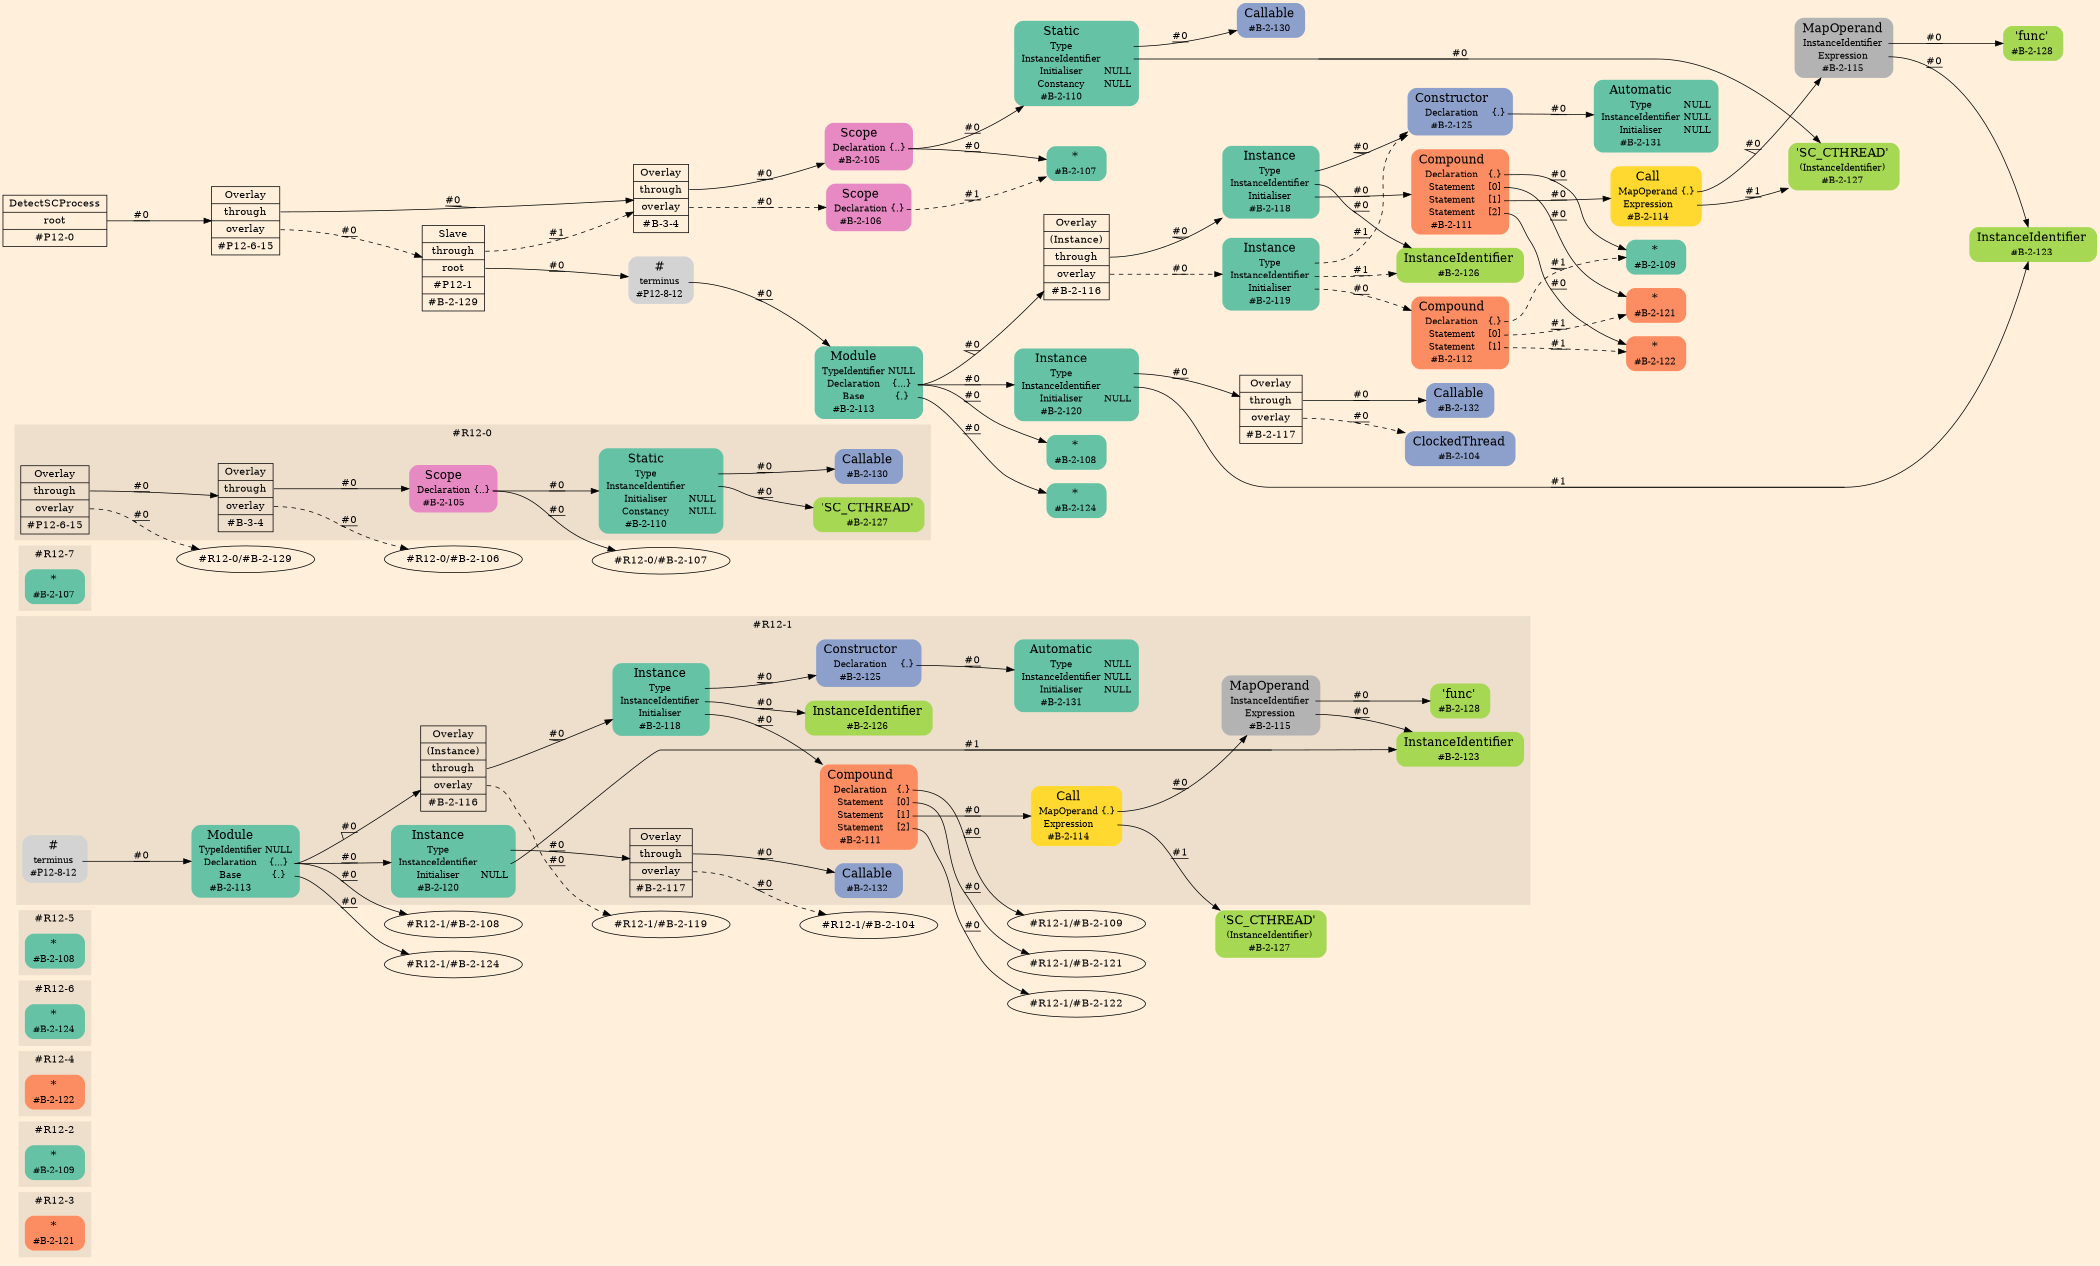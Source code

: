 digraph Inferno {
graph [
rankdir = "LR"
ranksep = 1.0
size = "14,20"
bgcolor = antiquewhite1
color = black
fontcolor = black
];
node [
];
subgraph "cluster#R12-3" {
label = "#R12-3"
style = "filled"
color = antiquewhite2
"#R12-3/#B-2-121" [
shape = "plaintext"
fillcolor = "/set28/2"
label = <<TABLE BORDER="0" CELLBORDER="0" CELLSPACING="0">
 <TR>
  <TD><FONT POINT-SIZE="16.0">*</FONT></TD>
  <TD></TD>
 </TR>
 <TR>
  <TD>#B-2-121</TD>
  <TD PORT="port0"></TD>
 </TR>
</TABLE>>
style = "rounded,filled"
fontsize = "12"
];
}
subgraph "cluster#R12-2" {
label = "#R12-2"
style = "filled"
color = antiquewhite2
"#R12-2/#B-2-109" [
shape = "plaintext"
fillcolor = "/set28/1"
label = <<TABLE BORDER="0" CELLBORDER="0" CELLSPACING="0">
 <TR>
  <TD><FONT POINT-SIZE="16.0">*</FONT></TD>
  <TD></TD>
 </TR>
 <TR>
  <TD>#B-2-109</TD>
  <TD PORT="port0"></TD>
 </TR>
</TABLE>>
style = "rounded,filled"
fontsize = "12"
];
}
subgraph "cluster#R12-4" {
label = "#R12-4"
style = "filled"
color = antiquewhite2
"#R12-4/#B-2-122" [
shape = "plaintext"
fillcolor = "/set28/2"
label = <<TABLE BORDER="0" CELLBORDER="0" CELLSPACING="0">
 <TR>
  <TD><FONT POINT-SIZE="16.0">*</FONT></TD>
  <TD></TD>
 </TR>
 <TR>
  <TD>#B-2-122</TD>
  <TD PORT="port0"></TD>
 </TR>
</TABLE>>
style = "rounded,filled"
fontsize = "12"
];
}
subgraph "cluster#R12-6" {
label = "#R12-6"
style = "filled"
color = antiquewhite2
"#R12-6/#B-2-124" [
shape = "plaintext"
fillcolor = "/set28/1"
label = <<TABLE BORDER="0" CELLBORDER="0" CELLSPACING="0">
 <TR>
  <TD><FONT POINT-SIZE="16.0">*</FONT></TD>
  <TD></TD>
 </TR>
 <TR>
  <TD>#B-2-124</TD>
  <TD PORT="port0"></TD>
 </TR>
</TABLE>>
style = "rounded,filled"
fontsize = "12"
];
}
subgraph "cluster#R12-5" {
label = "#R12-5"
style = "filled"
color = antiquewhite2
"#R12-5/#B-2-108" [
shape = "plaintext"
fillcolor = "/set28/1"
label = <<TABLE BORDER="0" CELLBORDER="0" CELLSPACING="0">
 <TR>
  <TD><FONT POINT-SIZE="16.0">*</FONT></TD>
  <TD></TD>
 </TR>
 <TR>
  <TD>#B-2-108</TD>
  <TD PORT="port0"></TD>
 </TR>
</TABLE>>
style = "rounded,filled"
fontsize = "12"
];
}
subgraph "cluster#R12-1" {
label = "#R12-1"
style = "filled"
color = antiquewhite2
"#R12-1/#B-2-132" [
shape = "plaintext"
fillcolor = "/set28/3"
label = <<TABLE BORDER="0" CELLBORDER="0" CELLSPACING="0">
 <TR>
  <TD><FONT POINT-SIZE="16.0">Callable</FONT></TD>
  <TD></TD>
 </TR>
 <TR>
  <TD>#B-2-132</TD>
  <TD PORT="port0"></TD>
 </TR>
</TABLE>>
style = "rounded,filled"
fontsize = "12"
];
"#R12-1/#B-2-117" [
shape = "record"
fillcolor = antiquewhite2
label = "<fixed> Overlay | <port0> through | <port1> overlay | <port2> #B-2-117"
style = "filled"
fontsize = "14"
color = black
fontcolor = black
];
"#R12-1/#B-2-120" [
shape = "plaintext"
fillcolor = "/set28/1"
label = <<TABLE BORDER="0" CELLBORDER="0" CELLSPACING="0">
 <TR>
  <TD><FONT POINT-SIZE="16.0">Instance</FONT></TD>
  <TD></TD>
 </TR>
 <TR>
  <TD>Type</TD>
  <TD PORT="port0"></TD>
 </TR>
 <TR>
  <TD>InstanceIdentifier</TD>
  <TD PORT="port1"></TD>
 </TR>
 <TR>
  <TD>Initialiser</TD>
  <TD PORT="port2">NULL</TD>
 </TR>
 <TR>
  <TD>#B-2-120</TD>
  <TD PORT="port3"></TD>
 </TR>
</TABLE>>
style = "rounded,filled"
fontsize = "12"
];
"#R12-1/#B-2-128" [
shape = "plaintext"
fillcolor = "/set28/5"
label = <<TABLE BORDER="0" CELLBORDER="0" CELLSPACING="0">
 <TR>
  <TD><FONT POINT-SIZE="16.0">'func'</FONT></TD>
  <TD></TD>
 </TR>
 <TR>
  <TD>#B-2-128</TD>
  <TD PORT="port0"></TD>
 </TR>
</TABLE>>
style = "rounded,filled"
fontsize = "12"
];
"#R12-1/#B-2-115" [
shape = "plaintext"
fillcolor = "/set28/8"
label = <<TABLE BORDER="0" CELLBORDER="0" CELLSPACING="0">
 <TR>
  <TD><FONT POINT-SIZE="16.0">MapOperand</FONT></TD>
  <TD></TD>
 </TR>
 <TR>
  <TD>InstanceIdentifier</TD>
  <TD PORT="port0"></TD>
 </TR>
 <TR>
  <TD>Expression</TD>
  <TD PORT="port1"></TD>
 </TR>
 <TR>
  <TD>#B-2-115</TD>
  <TD PORT="port2"></TD>
 </TR>
</TABLE>>
style = "rounded,filled"
fontsize = "12"
];
"#R12-1/#B-2-111" [
shape = "plaintext"
fillcolor = "/set28/2"
label = <<TABLE BORDER="0" CELLBORDER="0" CELLSPACING="0">
 <TR>
  <TD><FONT POINT-SIZE="16.0">Compound</FONT></TD>
  <TD></TD>
 </TR>
 <TR>
  <TD>Declaration</TD>
  <TD PORT="port0">{.}</TD>
 </TR>
 <TR>
  <TD>Statement</TD>
  <TD PORT="port1">[0]</TD>
 </TR>
 <TR>
  <TD>Statement</TD>
  <TD PORT="port2">[1]</TD>
 </TR>
 <TR>
  <TD>Statement</TD>
  <TD PORT="port3">[2]</TD>
 </TR>
 <TR>
  <TD>#B-2-111</TD>
  <TD PORT="port4"></TD>
 </TR>
</TABLE>>
style = "rounded,filled"
fontsize = "12"
];
"#R12-1/#B-2-123" [
shape = "plaintext"
fillcolor = "/set28/5"
label = <<TABLE BORDER="0" CELLBORDER="0" CELLSPACING="0">
 <TR>
  <TD><FONT POINT-SIZE="16.0">InstanceIdentifier</FONT></TD>
  <TD></TD>
 </TR>
 <TR>
  <TD>#B-2-123</TD>
  <TD PORT="port0"></TD>
 </TR>
</TABLE>>
style = "rounded,filled"
fontsize = "12"
];
"#R12-1/#B-2-113" [
shape = "plaintext"
fillcolor = "/set28/1"
label = <<TABLE BORDER="0" CELLBORDER="0" CELLSPACING="0">
 <TR>
  <TD><FONT POINT-SIZE="16.0">Module</FONT></TD>
  <TD></TD>
 </TR>
 <TR>
  <TD>TypeIdentifier</TD>
  <TD PORT="port0">NULL</TD>
 </TR>
 <TR>
  <TD>Declaration</TD>
  <TD PORT="port1">{...}</TD>
 </TR>
 <TR>
  <TD>Base</TD>
  <TD PORT="port2">{.}</TD>
 </TR>
 <TR>
  <TD>#B-2-113</TD>
  <TD PORT="port3"></TD>
 </TR>
</TABLE>>
style = "rounded,filled"
fontsize = "12"
];
"#R12-1/#P12-8-12" [
shape = "plaintext"
label = <<TABLE BORDER="0" CELLBORDER="0" CELLSPACING="0">
 <TR>
  <TD><FONT POINT-SIZE="16.0">#</FONT></TD>
  <TD></TD>
 </TR>
 <TR>
  <TD>terminus</TD>
  <TD PORT="port0"></TD>
 </TR>
 <TR>
  <TD>#P12-8-12</TD>
  <TD PORT="port1"></TD>
 </TR>
</TABLE>>
style = "rounded,filled"
fontsize = "12"
];
"#R12-1/#B-2-116" [
shape = "record"
fillcolor = antiquewhite2
label = "<fixed> Overlay | <port0> (Instance) | <port1> through | <port2> overlay | <port3> #B-2-116"
style = "filled"
fontsize = "14"
color = black
fontcolor = black
];
"#R12-1/#B-2-131" [
shape = "plaintext"
fillcolor = "/set28/1"
label = <<TABLE BORDER="0" CELLBORDER="0" CELLSPACING="0">
 <TR>
  <TD><FONT POINT-SIZE="16.0">Automatic</FONT></TD>
  <TD></TD>
 </TR>
 <TR>
  <TD>Type</TD>
  <TD PORT="port0">NULL</TD>
 </TR>
 <TR>
  <TD>InstanceIdentifier</TD>
  <TD PORT="port1">NULL</TD>
 </TR>
 <TR>
  <TD>Initialiser</TD>
  <TD PORT="port2">NULL</TD>
 </TR>
 <TR>
  <TD>#B-2-131</TD>
  <TD PORT="port3"></TD>
 </TR>
</TABLE>>
style = "rounded,filled"
fontsize = "12"
];
"#R12-1/#B-2-114" [
shape = "plaintext"
fillcolor = "/set28/6"
label = <<TABLE BORDER="0" CELLBORDER="0" CELLSPACING="0">
 <TR>
  <TD><FONT POINT-SIZE="16.0">Call</FONT></TD>
  <TD></TD>
 </TR>
 <TR>
  <TD>MapOperand</TD>
  <TD PORT="port0">{.}</TD>
 </TR>
 <TR>
  <TD>Expression</TD>
  <TD PORT="port1"></TD>
 </TR>
 <TR>
  <TD>#B-2-114</TD>
  <TD PORT="port2"></TD>
 </TR>
</TABLE>>
style = "rounded,filled"
fontsize = "12"
];
"#R12-1/#B-2-126" [
shape = "plaintext"
fillcolor = "/set28/5"
label = <<TABLE BORDER="0" CELLBORDER="0" CELLSPACING="0">
 <TR>
  <TD><FONT POINT-SIZE="16.0">InstanceIdentifier</FONT></TD>
  <TD></TD>
 </TR>
 <TR>
  <TD>#B-2-126</TD>
  <TD PORT="port0"></TD>
 </TR>
</TABLE>>
style = "rounded,filled"
fontsize = "12"
];
"#R12-1/#B-2-118" [
shape = "plaintext"
fillcolor = "/set28/1"
label = <<TABLE BORDER="0" CELLBORDER="0" CELLSPACING="0">
 <TR>
  <TD><FONT POINT-SIZE="16.0">Instance</FONT></TD>
  <TD></TD>
 </TR>
 <TR>
  <TD>Type</TD>
  <TD PORT="port0"></TD>
 </TR>
 <TR>
  <TD>InstanceIdentifier</TD>
  <TD PORT="port1"></TD>
 </TR>
 <TR>
  <TD>Initialiser</TD>
  <TD PORT="port2"></TD>
 </TR>
 <TR>
  <TD>#B-2-118</TD>
  <TD PORT="port3"></TD>
 </TR>
</TABLE>>
style = "rounded,filled"
fontsize = "12"
];
"#R12-1/#B-2-125" [
shape = "plaintext"
fillcolor = "/set28/3"
label = <<TABLE BORDER="0" CELLBORDER="0" CELLSPACING="0">
 <TR>
  <TD><FONT POINT-SIZE="16.0">Constructor</FONT></TD>
  <TD></TD>
 </TR>
 <TR>
  <TD>Declaration</TD>
  <TD PORT="port0">{.}</TD>
 </TR>
 <TR>
  <TD>#B-2-125</TD>
  <TD PORT="port1"></TD>
 </TR>
</TABLE>>
style = "rounded,filled"
fontsize = "12"
];
}
"#R12-1/#B-2-127" [
shape = "plaintext"
fillcolor = "/set28/5"
label = <<TABLE BORDER="0" CELLBORDER="0" CELLSPACING="0">
 <TR>
  <TD><FONT POINT-SIZE="16.0">'SC_CTHREAD'</FONT></TD>
  <TD></TD>
 </TR>
 <TR>
  <TD>(InstanceIdentifier)</TD>
  <TD PORT="port0"></TD>
 </TR>
 <TR>
  <TD>#B-2-127</TD>
  <TD PORT="port1"></TD>
 </TR>
</TABLE>>
style = "rounded,filled"
fontsize = "12"
];
"#R12-1/#B-2-117":port0 -> "#R12-1/#B-2-132" [style="solid"
label = "#0"
decorate = true
color = black
fontcolor = black
];
"#R12-1/#B-2-117":port1 -> "#R12-1/#B-2-104" [style="dashed"
label = "#0"
decorate = true
color = black
fontcolor = black
];
"#R12-1/#B-2-120":port0 -> "#R12-1/#B-2-117" [style="solid"
label = "#0"
decorate = true
color = black
fontcolor = black
];
"#R12-1/#B-2-120":port1 -> "#R12-1/#B-2-123" [style="solid"
label = "#1"
decorate = true
color = black
fontcolor = black
];
"#R12-1/#B-2-115":port0 -> "#R12-1/#B-2-128" [style="solid"
label = "#0"
decorate = true
color = black
fontcolor = black
];
"#R12-1/#B-2-115":port1 -> "#R12-1/#B-2-123" [style="solid"
label = "#0"
decorate = true
color = black
fontcolor = black
];
"#R12-1/#B-2-111":port0 -> "#R12-1/#B-2-109" [style="solid"
label = "#0"
decorate = true
color = black
fontcolor = black
];
"#R12-1/#B-2-111":port1 -> "#R12-1/#B-2-121" [style="solid"
label = "#0"
decorate = true
color = black
fontcolor = black
];
"#R12-1/#B-2-111":port2 -> "#R12-1/#B-2-114" [style="solid"
label = "#0"
decorate = true
color = black
fontcolor = black
];
"#R12-1/#B-2-111":port3 -> "#R12-1/#B-2-122" [style="solid"
label = "#0"
decorate = true
color = black
fontcolor = black
];
"#R12-1/#B-2-113":port1 -> "#R12-1/#B-2-116" [style="solid"
label = "#0"
decorate = true
color = black
fontcolor = black
];
"#R12-1/#B-2-113":port1 -> "#R12-1/#B-2-120" [style="solid"
label = "#0"
decorate = true
color = black
fontcolor = black
];
"#R12-1/#B-2-113":port1 -> "#R12-1/#B-2-108" [style="solid"
label = "#0"
decorate = true
color = black
fontcolor = black
];
"#R12-1/#B-2-113":port2 -> "#R12-1/#B-2-124" [style="solid"
label = "#0"
decorate = true
color = black
fontcolor = black
];
"#R12-1/#P12-8-12":port0 -> "#R12-1/#B-2-113" [style="solid"
label = "#0"
decorate = true
color = black
fontcolor = black
];
"#R12-1/#B-2-116":port1 -> "#R12-1/#B-2-118" [style="solid"
label = "#0"
decorate = true
color = black
fontcolor = black
];
"#R12-1/#B-2-116":port2 -> "#R12-1/#B-2-119" [style="dashed"
label = "#0"
decorate = true
color = black
fontcolor = black
];
"#R12-1/#B-2-114":port0 -> "#R12-1/#B-2-115" [style="solid"
label = "#0"
decorate = true
color = black
fontcolor = black
];
"#R12-1/#B-2-114":port1 -> "#R12-1/#B-2-127" [style="solid"
label = "#1"
decorate = true
color = black
fontcolor = black
];
"#R12-1/#B-2-118":port0 -> "#R12-1/#B-2-125" [style="solid"
label = "#0"
decorate = true
color = black
fontcolor = black
];
"#R12-1/#B-2-118":port1 -> "#R12-1/#B-2-126" [style="solid"
label = "#0"
decorate = true
color = black
fontcolor = black
];
"#R12-1/#B-2-118":port2 -> "#R12-1/#B-2-111" [style="solid"
label = "#0"
decorate = true
color = black
fontcolor = black
];
"#R12-1/#B-2-125":port0 -> "#R12-1/#B-2-131" [style="solid"
label = "#0"
decorate = true
color = black
fontcolor = black
];
subgraph "cluster#R12-7" {
label = "#R12-7"
style = "filled"
color = antiquewhite2
"#R12-7/#B-2-107" [
shape = "plaintext"
fillcolor = "/set28/1"
label = <<TABLE BORDER="0" CELLBORDER="0" CELLSPACING="0">
 <TR>
  <TD><FONT POINT-SIZE="16.0">*</FONT></TD>
  <TD></TD>
 </TR>
 <TR>
  <TD>#B-2-107</TD>
  <TD PORT="port0"></TD>
 </TR>
</TABLE>>
style = "rounded,filled"
fontsize = "12"
];
}
subgraph "cluster#R12-0" {
label = "#R12-0"
style = "filled"
color = antiquewhite2
"#R12-0/#B-2-130" [
shape = "plaintext"
fillcolor = "/set28/3"
label = <<TABLE BORDER="0" CELLBORDER="0" CELLSPACING="0">
 <TR>
  <TD><FONT POINT-SIZE="16.0">Callable</FONT></TD>
  <TD></TD>
 </TR>
 <TR>
  <TD>#B-2-130</TD>
  <TD PORT="port0"></TD>
 </TR>
</TABLE>>
style = "rounded,filled"
fontsize = "12"
];
"#R12-0/#B-2-110" [
shape = "plaintext"
fillcolor = "/set28/1"
label = <<TABLE BORDER="0" CELLBORDER="0" CELLSPACING="0">
 <TR>
  <TD><FONT POINT-SIZE="16.0">Static</FONT></TD>
  <TD></TD>
 </TR>
 <TR>
  <TD>Type</TD>
  <TD PORT="port0"></TD>
 </TR>
 <TR>
  <TD>InstanceIdentifier</TD>
  <TD PORT="port1"></TD>
 </TR>
 <TR>
  <TD>Initialiser</TD>
  <TD PORT="port2">NULL</TD>
 </TR>
 <TR>
  <TD>Constancy</TD>
  <TD PORT="port3">NULL</TD>
 </TR>
 <TR>
  <TD>#B-2-110</TD>
  <TD PORT="port4"></TD>
 </TR>
</TABLE>>
style = "rounded,filled"
fontsize = "12"
];
"#R12-0/#B-2-127" [
shape = "plaintext"
fillcolor = "/set28/5"
label = <<TABLE BORDER="0" CELLBORDER="0" CELLSPACING="0">
 <TR>
  <TD><FONT POINT-SIZE="16.0">'SC_CTHREAD'</FONT></TD>
  <TD></TD>
 </TR>
 <TR>
  <TD>#B-2-127</TD>
  <TD PORT="port0"></TD>
 </TR>
</TABLE>>
style = "rounded,filled"
fontsize = "12"
];
"#R12-0/#B-2-105" [
shape = "plaintext"
fillcolor = "/set28/4"
label = <<TABLE BORDER="0" CELLBORDER="0" CELLSPACING="0">
 <TR>
  <TD><FONT POINT-SIZE="16.0">Scope</FONT></TD>
  <TD></TD>
 </TR>
 <TR>
  <TD>Declaration</TD>
  <TD PORT="port0">{..}</TD>
 </TR>
 <TR>
  <TD>#B-2-105</TD>
  <TD PORT="port1"></TD>
 </TR>
</TABLE>>
style = "rounded,filled"
fontsize = "12"
];
"#R12-0/#P12-6-15" [
shape = "record"
fillcolor = antiquewhite2
label = "<fixed> Overlay | <port0> through | <port1> overlay | <port2> #P12-6-15"
style = "filled"
fontsize = "14"
color = black
fontcolor = black
];
"#R12-0/#B-3-4" [
shape = "record"
fillcolor = antiquewhite2
label = "<fixed> Overlay | <port0> through | <port1> overlay | <port2> #B-3-4"
style = "filled"
fontsize = "14"
color = black
fontcolor = black
];
}
"#R12-0/#B-2-110":port0 -> "#R12-0/#B-2-130" [style="solid"
label = "#0"
decorate = true
color = black
fontcolor = black
];
"#R12-0/#B-2-110":port1 -> "#R12-0/#B-2-127" [style="solid"
label = "#0"
decorate = true
color = black
fontcolor = black
];
"#R12-0/#B-2-105":port0 -> "#R12-0/#B-2-107" [style="solid"
label = "#0"
decorate = true
color = black
fontcolor = black
];
"#R12-0/#B-2-105":port0 -> "#R12-0/#B-2-110" [style="solid"
label = "#0"
decorate = true
color = black
fontcolor = black
];
"#R12-0/#P12-6-15":port0 -> "#R12-0/#B-3-4" [style="solid"
label = "#0"
decorate = true
color = black
fontcolor = black
];
"#R12-0/#P12-6-15":port1 -> "#R12-0/#B-2-129" [style="dashed"
label = "#0"
decorate = true
color = black
fontcolor = black
];
"#R12-0/#B-3-4":port0 -> "#R12-0/#B-2-105" [style="solid"
label = "#0"
decorate = true
color = black
fontcolor = black
];
"#R12-0/#B-3-4":port1 -> "#R12-0/#B-2-106" [style="dashed"
label = "#0"
decorate = true
color = black
fontcolor = black
];
"CR#P12-0" [
shape = "record"
fillcolor = antiquewhite1
label = "<fixed> DetectSCProcess | <port0> root | <port1> #P12-0"
style = "filled"
fontsize = "14"
color = black
fontcolor = black
];
"#P12-6-15" [
shape = "record"
fillcolor = antiquewhite1
label = "<fixed> Overlay | <port0> through | <port1> overlay | <port2> #P12-6-15"
style = "filled"
fontsize = "14"
color = black
fontcolor = black
];
"#B-3-4" [
shape = "record"
fillcolor = antiquewhite1
label = "<fixed> Overlay | <port0> through | <port1> overlay | <port2> #B-3-4"
style = "filled"
fontsize = "14"
color = black
fontcolor = black
];
"#B-2-105" [
shape = "plaintext"
fillcolor = "/set28/4"
label = <<TABLE BORDER="0" CELLBORDER="0" CELLSPACING="0">
 <TR>
  <TD><FONT POINT-SIZE="16.0">Scope</FONT></TD>
  <TD></TD>
 </TR>
 <TR>
  <TD>Declaration</TD>
  <TD PORT="port0">{..}</TD>
 </TR>
 <TR>
  <TD>#B-2-105</TD>
  <TD PORT="port1"></TD>
 </TR>
</TABLE>>
style = "rounded,filled"
fontsize = "12"
];
"#B-2-107" [
shape = "plaintext"
fillcolor = "/set28/1"
label = <<TABLE BORDER="0" CELLBORDER="0" CELLSPACING="0">
 <TR>
  <TD><FONT POINT-SIZE="16.0">*</FONT></TD>
  <TD></TD>
 </TR>
 <TR>
  <TD>#B-2-107</TD>
  <TD PORT="port0"></TD>
 </TR>
</TABLE>>
style = "rounded,filled"
fontsize = "12"
];
"#B-2-110" [
shape = "plaintext"
fillcolor = "/set28/1"
label = <<TABLE BORDER="0" CELLBORDER="0" CELLSPACING="0">
 <TR>
  <TD><FONT POINT-SIZE="16.0">Static</FONT></TD>
  <TD></TD>
 </TR>
 <TR>
  <TD>Type</TD>
  <TD PORT="port0"></TD>
 </TR>
 <TR>
  <TD>InstanceIdentifier</TD>
  <TD PORT="port1"></TD>
 </TR>
 <TR>
  <TD>Initialiser</TD>
  <TD PORT="port2">NULL</TD>
 </TR>
 <TR>
  <TD>Constancy</TD>
  <TD PORT="port3">NULL</TD>
 </TR>
 <TR>
  <TD>#B-2-110</TD>
  <TD PORT="port4"></TD>
 </TR>
</TABLE>>
style = "rounded,filled"
fontsize = "12"
];
"#B-2-130" [
shape = "plaintext"
fillcolor = "/set28/3"
label = <<TABLE BORDER="0" CELLBORDER="0" CELLSPACING="0">
 <TR>
  <TD><FONT POINT-SIZE="16.0">Callable</FONT></TD>
  <TD></TD>
 </TR>
 <TR>
  <TD>#B-2-130</TD>
  <TD PORT="port0"></TD>
 </TR>
</TABLE>>
style = "rounded,filled"
fontsize = "12"
];
"#B-2-127" [
shape = "plaintext"
fillcolor = "/set28/5"
label = <<TABLE BORDER="0" CELLBORDER="0" CELLSPACING="0">
 <TR>
  <TD><FONT POINT-SIZE="16.0">'SC_CTHREAD'</FONT></TD>
  <TD></TD>
 </TR>
 <TR>
  <TD>(InstanceIdentifier)</TD>
  <TD PORT="port0"></TD>
 </TR>
 <TR>
  <TD>#B-2-127</TD>
  <TD PORT="port1"></TD>
 </TR>
</TABLE>>
style = "rounded,filled"
fontsize = "12"
];
"#B-2-106" [
shape = "plaintext"
fillcolor = "/set28/4"
label = <<TABLE BORDER="0" CELLBORDER="0" CELLSPACING="0">
 <TR>
  <TD><FONT POINT-SIZE="16.0">Scope</FONT></TD>
  <TD></TD>
 </TR>
 <TR>
  <TD>Declaration</TD>
  <TD PORT="port0">{.}</TD>
 </TR>
 <TR>
  <TD>#B-2-106</TD>
  <TD PORT="port1"></TD>
 </TR>
</TABLE>>
style = "rounded,filled"
fontsize = "12"
];
"#B-2-129" [
shape = "record"
fillcolor = antiquewhite1
label = "<fixed> Slave | <port0> through | <port1> root | <port2> #P12-1 | <port3> #B-2-129"
style = "filled"
fontsize = "14"
color = black
fontcolor = black
];
"#P12-8-12" [
shape = "plaintext"
label = <<TABLE BORDER="0" CELLBORDER="0" CELLSPACING="0">
 <TR>
  <TD><FONT POINT-SIZE="16.0">#</FONT></TD>
  <TD></TD>
 </TR>
 <TR>
  <TD>terminus</TD>
  <TD PORT="port0"></TD>
 </TR>
 <TR>
  <TD>#P12-8-12</TD>
  <TD PORT="port1"></TD>
 </TR>
</TABLE>>
style = "rounded,filled"
fontsize = "12"
];
"#B-2-113" [
shape = "plaintext"
fillcolor = "/set28/1"
label = <<TABLE BORDER="0" CELLBORDER="0" CELLSPACING="0">
 <TR>
  <TD><FONT POINT-SIZE="16.0">Module</FONT></TD>
  <TD></TD>
 </TR>
 <TR>
  <TD>TypeIdentifier</TD>
  <TD PORT="port0">NULL</TD>
 </TR>
 <TR>
  <TD>Declaration</TD>
  <TD PORT="port1">{...}</TD>
 </TR>
 <TR>
  <TD>Base</TD>
  <TD PORT="port2">{.}</TD>
 </TR>
 <TR>
  <TD>#B-2-113</TD>
  <TD PORT="port3"></TD>
 </TR>
</TABLE>>
style = "rounded,filled"
fontsize = "12"
];
"#B-2-116" [
shape = "record"
fillcolor = antiquewhite1
label = "<fixed> Overlay | <port0> (Instance) | <port1> through | <port2> overlay | <port3> #B-2-116"
style = "filled"
fontsize = "14"
color = black
fontcolor = black
];
"#B-2-118" [
shape = "plaintext"
fillcolor = "/set28/1"
label = <<TABLE BORDER="0" CELLBORDER="0" CELLSPACING="0">
 <TR>
  <TD><FONT POINT-SIZE="16.0">Instance</FONT></TD>
  <TD></TD>
 </TR>
 <TR>
  <TD>Type</TD>
  <TD PORT="port0"></TD>
 </TR>
 <TR>
  <TD>InstanceIdentifier</TD>
  <TD PORT="port1"></TD>
 </TR>
 <TR>
  <TD>Initialiser</TD>
  <TD PORT="port2"></TD>
 </TR>
 <TR>
  <TD>#B-2-118</TD>
  <TD PORT="port3"></TD>
 </TR>
</TABLE>>
style = "rounded,filled"
fontsize = "12"
];
"#B-2-125" [
shape = "plaintext"
fillcolor = "/set28/3"
label = <<TABLE BORDER="0" CELLBORDER="0" CELLSPACING="0">
 <TR>
  <TD><FONT POINT-SIZE="16.0">Constructor</FONT></TD>
  <TD></TD>
 </TR>
 <TR>
  <TD>Declaration</TD>
  <TD PORT="port0">{.}</TD>
 </TR>
 <TR>
  <TD>#B-2-125</TD>
  <TD PORT="port1"></TD>
 </TR>
</TABLE>>
style = "rounded,filled"
fontsize = "12"
];
"#B-2-131" [
shape = "plaintext"
fillcolor = "/set28/1"
label = <<TABLE BORDER="0" CELLBORDER="0" CELLSPACING="0">
 <TR>
  <TD><FONT POINT-SIZE="16.0">Automatic</FONT></TD>
  <TD></TD>
 </TR>
 <TR>
  <TD>Type</TD>
  <TD PORT="port0">NULL</TD>
 </TR>
 <TR>
  <TD>InstanceIdentifier</TD>
  <TD PORT="port1">NULL</TD>
 </TR>
 <TR>
  <TD>Initialiser</TD>
  <TD PORT="port2">NULL</TD>
 </TR>
 <TR>
  <TD>#B-2-131</TD>
  <TD PORT="port3"></TD>
 </TR>
</TABLE>>
style = "rounded,filled"
fontsize = "12"
];
"#B-2-126" [
shape = "plaintext"
fillcolor = "/set28/5"
label = <<TABLE BORDER="0" CELLBORDER="0" CELLSPACING="0">
 <TR>
  <TD><FONT POINT-SIZE="16.0">InstanceIdentifier</FONT></TD>
  <TD></TD>
 </TR>
 <TR>
  <TD>#B-2-126</TD>
  <TD PORT="port0"></TD>
 </TR>
</TABLE>>
style = "rounded,filled"
fontsize = "12"
];
"#B-2-111" [
shape = "plaintext"
fillcolor = "/set28/2"
label = <<TABLE BORDER="0" CELLBORDER="0" CELLSPACING="0">
 <TR>
  <TD><FONT POINT-SIZE="16.0">Compound</FONT></TD>
  <TD></TD>
 </TR>
 <TR>
  <TD>Declaration</TD>
  <TD PORT="port0">{.}</TD>
 </TR>
 <TR>
  <TD>Statement</TD>
  <TD PORT="port1">[0]</TD>
 </TR>
 <TR>
  <TD>Statement</TD>
  <TD PORT="port2">[1]</TD>
 </TR>
 <TR>
  <TD>Statement</TD>
  <TD PORT="port3">[2]</TD>
 </TR>
 <TR>
  <TD>#B-2-111</TD>
  <TD PORT="port4"></TD>
 </TR>
</TABLE>>
style = "rounded,filled"
fontsize = "12"
];
"#B-2-109" [
shape = "plaintext"
fillcolor = "/set28/1"
label = <<TABLE BORDER="0" CELLBORDER="0" CELLSPACING="0">
 <TR>
  <TD><FONT POINT-SIZE="16.0">*</FONT></TD>
  <TD></TD>
 </TR>
 <TR>
  <TD>#B-2-109</TD>
  <TD PORT="port0"></TD>
 </TR>
</TABLE>>
style = "rounded,filled"
fontsize = "12"
];
"#B-2-121" [
shape = "plaintext"
fillcolor = "/set28/2"
label = <<TABLE BORDER="0" CELLBORDER="0" CELLSPACING="0">
 <TR>
  <TD><FONT POINT-SIZE="16.0">*</FONT></TD>
  <TD></TD>
 </TR>
 <TR>
  <TD>#B-2-121</TD>
  <TD PORT="port0"></TD>
 </TR>
</TABLE>>
style = "rounded,filled"
fontsize = "12"
];
"#B-2-114" [
shape = "plaintext"
fillcolor = "/set28/6"
label = <<TABLE BORDER="0" CELLBORDER="0" CELLSPACING="0">
 <TR>
  <TD><FONT POINT-SIZE="16.0">Call</FONT></TD>
  <TD></TD>
 </TR>
 <TR>
  <TD>MapOperand</TD>
  <TD PORT="port0">{.}</TD>
 </TR>
 <TR>
  <TD>Expression</TD>
  <TD PORT="port1"></TD>
 </TR>
 <TR>
  <TD>#B-2-114</TD>
  <TD PORT="port2"></TD>
 </TR>
</TABLE>>
style = "rounded,filled"
fontsize = "12"
];
"#B-2-115" [
shape = "plaintext"
fillcolor = "/set28/8"
label = <<TABLE BORDER="0" CELLBORDER="0" CELLSPACING="0">
 <TR>
  <TD><FONT POINT-SIZE="16.0">MapOperand</FONT></TD>
  <TD></TD>
 </TR>
 <TR>
  <TD>InstanceIdentifier</TD>
  <TD PORT="port0"></TD>
 </TR>
 <TR>
  <TD>Expression</TD>
  <TD PORT="port1"></TD>
 </TR>
 <TR>
  <TD>#B-2-115</TD>
  <TD PORT="port2"></TD>
 </TR>
</TABLE>>
style = "rounded,filled"
fontsize = "12"
];
"#B-2-128" [
shape = "plaintext"
fillcolor = "/set28/5"
label = <<TABLE BORDER="0" CELLBORDER="0" CELLSPACING="0">
 <TR>
  <TD><FONT POINT-SIZE="16.0">'func'</FONT></TD>
  <TD></TD>
 </TR>
 <TR>
  <TD>#B-2-128</TD>
  <TD PORT="port0"></TD>
 </TR>
</TABLE>>
style = "rounded,filled"
fontsize = "12"
];
"#B-2-123" [
shape = "plaintext"
fillcolor = "/set28/5"
label = <<TABLE BORDER="0" CELLBORDER="0" CELLSPACING="0">
 <TR>
  <TD><FONT POINT-SIZE="16.0">InstanceIdentifier</FONT></TD>
  <TD></TD>
 </TR>
 <TR>
  <TD>#B-2-123</TD>
  <TD PORT="port0"></TD>
 </TR>
</TABLE>>
style = "rounded,filled"
fontsize = "12"
];
"#B-2-122" [
shape = "plaintext"
fillcolor = "/set28/2"
label = <<TABLE BORDER="0" CELLBORDER="0" CELLSPACING="0">
 <TR>
  <TD><FONT POINT-SIZE="16.0">*</FONT></TD>
  <TD></TD>
 </TR>
 <TR>
  <TD>#B-2-122</TD>
  <TD PORT="port0"></TD>
 </TR>
</TABLE>>
style = "rounded,filled"
fontsize = "12"
];
"#B-2-119" [
shape = "plaintext"
fillcolor = "/set28/1"
label = <<TABLE BORDER="0" CELLBORDER="0" CELLSPACING="0">
 <TR>
  <TD><FONT POINT-SIZE="16.0">Instance</FONT></TD>
  <TD></TD>
 </TR>
 <TR>
  <TD>Type</TD>
  <TD PORT="port0"></TD>
 </TR>
 <TR>
  <TD>InstanceIdentifier</TD>
  <TD PORT="port1"></TD>
 </TR>
 <TR>
  <TD>Initialiser</TD>
  <TD PORT="port2"></TD>
 </TR>
 <TR>
  <TD>#B-2-119</TD>
  <TD PORT="port3"></TD>
 </TR>
</TABLE>>
style = "rounded,filled"
fontsize = "12"
];
"#B-2-112" [
shape = "plaintext"
fillcolor = "/set28/2"
label = <<TABLE BORDER="0" CELLBORDER="0" CELLSPACING="0">
 <TR>
  <TD><FONT POINT-SIZE="16.0">Compound</FONT></TD>
  <TD></TD>
 </TR>
 <TR>
  <TD>Declaration</TD>
  <TD PORT="port0">{.}</TD>
 </TR>
 <TR>
  <TD>Statement</TD>
  <TD PORT="port1">[0]</TD>
 </TR>
 <TR>
  <TD>Statement</TD>
  <TD PORT="port2">[1]</TD>
 </TR>
 <TR>
  <TD>#B-2-112</TD>
  <TD PORT="port3"></TD>
 </TR>
</TABLE>>
style = "rounded,filled"
fontsize = "12"
];
"#B-2-120" [
shape = "plaintext"
fillcolor = "/set28/1"
label = <<TABLE BORDER="0" CELLBORDER="0" CELLSPACING="0">
 <TR>
  <TD><FONT POINT-SIZE="16.0">Instance</FONT></TD>
  <TD></TD>
 </TR>
 <TR>
  <TD>Type</TD>
  <TD PORT="port0"></TD>
 </TR>
 <TR>
  <TD>InstanceIdentifier</TD>
  <TD PORT="port1"></TD>
 </TR>
 <TR>
  <TD>Initialiser</TD>
  <TD PORT="port2">NULL</TD>
 </TR>
 <TR>
  <TD>#B-2-120</TD>
  <TD PORT="port3"></TD>
 </TR>
</TABLE>>
style = "rounded,filled"
fontsize = "12"
];
"#B-2-117" [
shape = "record"
fillcolor = antiquewhite1
label = "<fixed> Overlay | <port0> through | <port1> overlay | <port2> #B-2-117"
style = "filled"
fontsize = "14"
color = black
fontcolor = black
];
"#B-2-132" [
shape = "plaintext"
fillcolor = "/set28/3"
label = <<TABLE BORDER="0" CELLBORDER="0" CELLSPACING="0">
 <TR>
  <TD><FONT POINT-SIZE="16.0">Callable</FONT></TD>
  <TD></TD>
 </TR>
 <TR>
  <TD>#B-2-132</TD>
  <TD PORT="port0"></TD>
 </TR>
</TABLE>>
style = "rounded,filled"
fontsize = "12"
];
"#B-2-104" [
shape = "plaintext"
fillcolor = "/set28/3"
label = <<TABLE BORDER="0" CELLBORDER="0" CELLSPACING="0">
 <TR>
  <TD><FONT POINT-SIZE="16.0">ClockedThread</FONT></TD>
  <TD></TD>
 </TR>
 <TR>
  <TD>#B-2-104</TD>
  <TD PORT="port0"></TD>
 </TR>
</TABLE>>
style = "rounded,filled"
fontsize = "12"
];
"#B-2-108" [
shape = "plaintext"
fillcolor = "/set28/1"
label = <<TABLE BORDER="0" CELLBORDER="0" CELLSPACING="0">
 <TR>
  <TD><FONT POINT-SIZE="16.0">*</FONT></TD>
  <TD></TD>
 </TR>
 <TR>
  <TD>#B-2-108</TD>
  <TD PORT="port0"></TD>
 </TR>
</TABLE>>
style = "rounded,filled"
fontsize = "12"
];
"#B-2-124" [
shape = "plaintext"
fillcolor = "/set28/1"
label = <<TABLE BORDER="0" CELLBORDER="0" CELLSPACING="0">
 <TR>
  <TD><FONT POINT-SIZE="16.0">*</FONT></TD>
  <TD></TD>
 </TR>
 <TR>
  <TD>#B-2-124</TD>
  <TD PORT="port0"></TD>
 </TR>
</TABLE>>
style = "rounded,filled"
fontsize = "12"
];
"CR#P12-0":port0 -> "#P12-6-15" [style="solid"
label = "#0"
decorate = true
color = black
fontcolor = black
];
"#P12-6-15":port0 -> "#B-3-4" [style="solid"
label = "#0"
decorate = true
color = black
fontcolor = black
];
"#P12-6-15":port1 -> "#B-2-129" [style="dashed"
label = "#0"
decorate = true
color = black
fontcolor = black
];
"#B-3-4":port0 -> "#B-2-105" [style="solid"
label = "#0"
decorate = true
color = black
fontcolor = black
];
"#B-3-4":port1 -> "#B-2-106" [style="dashed"
label = "#0"
decorate = true
color = black
fontcolor = black
];
"#B-2-105":port0 -> "#B-2-107" [style="solid"
label = "#0"
decorate = true
color = black
fontcolor = black
];
"#B-2-105":port0 -> "#B-2-110" [style="solid"
label = "#0"
decorate = true
color = black
fontcolor = black
];
"#B-2-110":port0 -> "#B-2-130" [style="solid"
label = "#0"
decorate = true
color = black
fontcolor = black
];
"#B-2-110":port1 -> "#B-2-127" [style="solid"
label = "#0"
decorate = true
color = black
fontcolor = black
];
"#B-2-106":port0 -> "#B-2-107" [style="dashed"
label = "#1"
decorate = true
color = black
fontcolor = black
];
"#B-2-129":port0 -> "#B-3-4" [style="dashed"
label = "#1"
decorate = true
color = black
fontcolor = black
];
"#B-2-129":port1 -> "#P12-8-12" [style="solid"
label = "#0"
decorate = true
color = black
fontcolor = black
];
"#P12-8-12":port0 -> "#B-2-113" [style="solid"
label = "#0"
decorate = true
color = black
fontcolor = black
];
"#B-2-113":port1 -> "#B-2-116" [style="solid"
label = "#0"
decorate = true
color = black
fontcolor = black
];
"#B-2-113":port1 -> "#B-2-120" [style="solid"
label = "#0"
decorate = true
color = black
fontcolor = black
];
"#B-2-113":port1 -> "#B-2-108" [style="solid"
label = "#0"
decorate = true
color = black
fontcolor = black
];
"#B-2-113":port2 -> "#B-2-124" [style="solid"
label = "#0"
decorate = true
color = black
fontcolor = black
];
"#B-2-116":port1 -> "#B-2-118" [style="solid"
label = "#0"
decorate = true
color = black
fontcolor = black
];
"#B-2-116":port2 -> "#B-2-119" [style="dashed"
label = "#0"
decorate = true
color = black
fontcolor = black
];
"#B-2-118":port0 -> "#B-2-125" [style="solid"
label = "#0"
decorate = true
color = black
fontcolor = black
];
"#B-2-118":port1 -> "#B-2-126" [style="solid"
label = "#0"
decorate = true
color = black
fontcolor = black
];
"#B-2-118":port2 -> "#B-2-111" [style="solid"
label = "#0"
decorate = true
color = black
fontcolor = black
];
"#B-2-125":port0 -> "#B-2-131" [style="solid"
label = "#0"
decorate = true
color = black
fontcolor = black
];
"#B-2-111":port0 -> "#B-2-109" [style="solid"
label = "#0"
decorate = true
color = black
fontcolor = black
];
"#B-2-111":port1 -> "#B-2-121" [style="solid"
label = "#0"
decorate = true
color = black
fontcolor = black
];
"#B-2-111":port2 -> "#B-2-114" [style="solid"
label = "#0"
decorate = true
color = black
fontcolor = black
];
"#B-2-111":port3 -> "#B-2-122" [style="solid"
label = "#0"
decorate = true
color = black
fontcolor = black
];
"#B-2-114":port0 -> "#B-2-115" [style="solid"
label = "#0"
decorate = true
color = black
fontcolor = black
];
"#B-2-114":port1 -> "#B-2-127" [style="solid"
label = "#1"
decorate = true
color = black
fontcolor = black
];
"#B-2-115":port0 -> "#B-2-128" [style="solid"
label = "#0"
decorate = true
color = black
fontcolor = black
];
"#B-2-115":port1 -> "#B-2-123" [style="solid"
label = "#0"
decorate = true
color = black
fontcolor = black
];
"#B-2-119":port0 -> "#B-2-125" [style="dashed"
label = "#1"
decorate = true
color = black
fontcolor = black
];
"#B-2-119":port1 -> "#B-2-126" [style="dashed"
label = "#1"
decorate = true
color = black
fontcolor = black
];
"#B-2-119":port2 -> "#B-2-112" [style="dashed"
label = "#0"
decorate = true
color = black
fontcolor = black
];
"#B-2-112":port0 -> "#B-2-109" [style="dashed"
label = "#1"
decorate = true
color = black
fontcolor = black
];
"#B-2-112":port1 -> "#B-2-121" [style="dashed"
label = "#1"
decorate = true
color = black
fontcolor = black
];
"#B-2-112":port2 -> "#B-2-122" [style="dashed"
label = "#1"
decorate = true
color = black
fontcolor = black
];
"#B-2-120":port0 -> "#B-2-117" [style="solid"
label = "#0"
decorate = true
color = black
fontcolor = black
];
"#B-2-120":port1 -> "#B-2-123" [style="solid"
label = "#1"
decorate = true
color = black
fontcolor = black
];
"#B-2-117":port0 -> "#B-2-132" [style="solid"
label = "#0"
decorate = true
color = black
fontcolor = black
];
"#B-2-117":port1 -> "#B-2-104" [style="dashed"
label = "#0"
decorate = true
color = black
fontcolor = black
];
}
